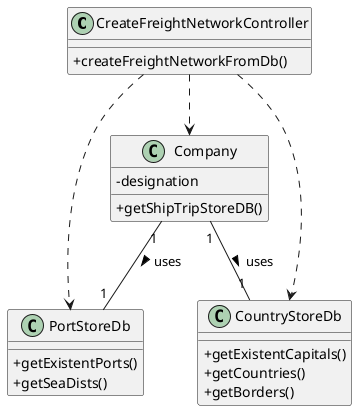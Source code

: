 @startuml

skinparam classAttributeIconSize 0

class CreateFreightNetworkController{
    +createFreightNetworkFromDb()
}

class PortStoreDb{
    +getExistentPorts()
    +getSeaDists()
}

class CountryStoreDb{
    +getExistentCapitals()
    +getCountries()
    +getBorders()
}
class Company {
    -designation
    +getShipTripStoreDB()
}

CreateFreightNetworkController ..> Company
CreateFreightNetworkController ..> PortStoreDb
Company "1" -- "1" PortStoreDb : uses >
CreateFreightNetworkController ..> CountryStoreDb
Company "1" -- "1" CountryStoreDb : uses >

@enduml